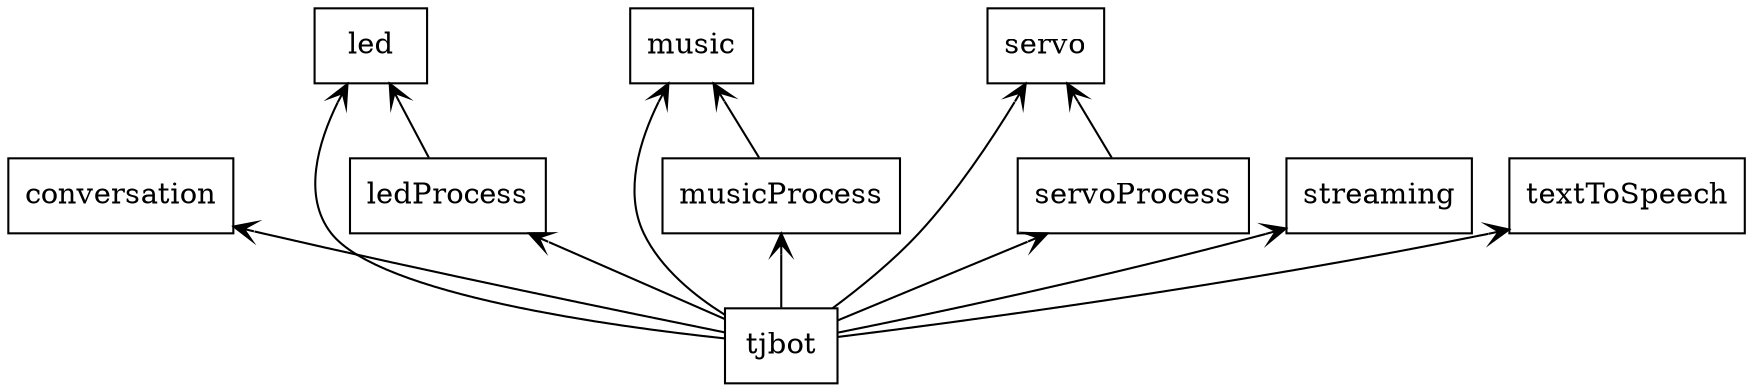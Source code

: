 digraph "packages" {
charset="utf-8"
rankdir=BT
"1" [label="conversation", shape="box"];
"2" [label="led", shape="box"];
"3" [label="ledProcess", shape="box"];
"5" [label="music", shape="box"];
"6" [label="musicProcess", shape="box"];
"7" [label="servo", shape="box"];
"8" [label="servoProcess", shape="box"];
"13" [label="streaming", shape="box"];
"14" [label="textToSpeech", shape="box"];
"15" [label="tjbot", shape="box"];
"3" -> "2" [arrowhead="open", arrowtail="none"];
"6" -> "5" [arrowhead="open", arrowtail="none"];
"8" -> "7" [arrowhead="open", arrowtail="none"];
"15" -> "1" [arrowhead="open", arrowtail="none"];
"15" -> "2" [arrowhead="open", arrowtail="none"];
"15" -> "3" [arrowhead="open", arrowtail="none"];
"15" -> "5" [arrowhead="open", arrowtail="none"];
"15" -> "6" [arrowhead="open", arrowtail="none"];
"15" -> "7" [arrowhead="open", arrowtail="none"];
"15" -> "8" [arrowhead="open", arrowtail="none"];
"15" -> "13" [arrowhead="open", arrowtail="none"];
"15" -> "14" [arrowhead="open", arrowtail="none"];
}
